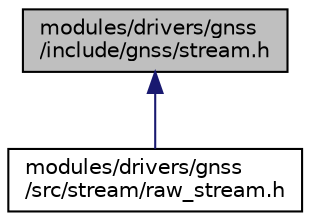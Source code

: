 digraph "modules/drivers/gnss/include/gnss/stream.h"
{
  edge [fontname="Helvetica",fontsize="10",labelfontname="Helvetica",labelfontsize="10"];
  node [fontname="Helvetica",fontsize="10",shape=record];
  Node1 [label="modules/drivers/gnss\l/include/gnss/stream.h",height=0.2,width=0.4,color="black", fillcolor="grey75", style="filled" fontcolor="black"];
  Node1 -> Node2 [dir="back",color="midnightblue",fontsize="10",style="solid",fontname="Helvetica"];
  Node2 [label="modules/drivers/gnss\l/src/stream/raw_stream.h",height=0.2,width=0.4,color="black", fillcolor="white", style="filled",URL="$raw__stream_8h.html"];
}
